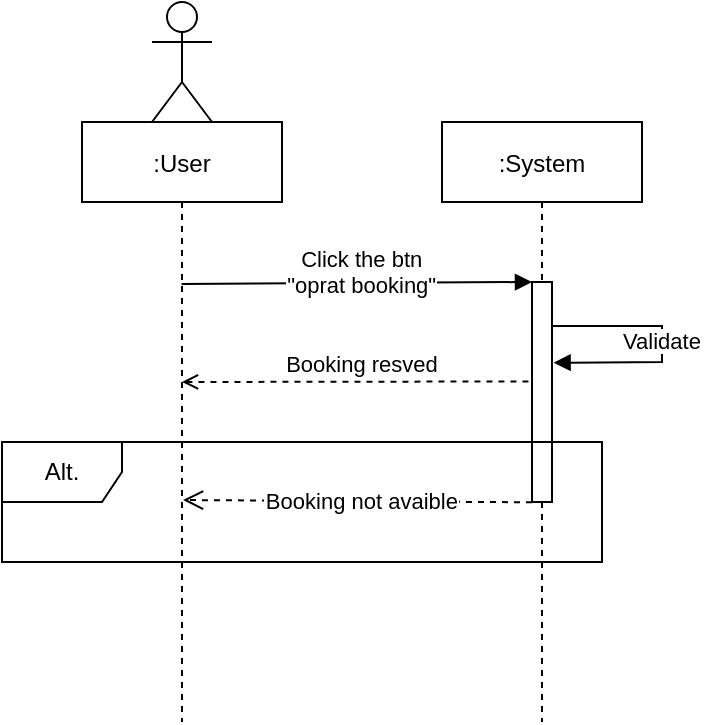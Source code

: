 <mxfile version="20.8.16" type="device"><diagram id="kgpKYQtTHZ0yAKxKKP6v" name="Page-1"><mxGraphModel dx="2765" dy="1607" grid="1" gridSize="10" guides="1" tooltips="1" connect="1" arrows="1" fold="1" page="1" pageScale="1" pageWidth="1169" pageHeight="827" math="0" shadow="0"><root><mxCell id="0"/><mxCell id="1" parent="0"/><mxCell id="Wqs8DyaRIm2Q_rTAryH2-8" value=":User" style="shape=umlLifeline;perimeter=lifelinePerimeter;container=1;collapsible=0;recursiveResize=0;rounded=0;shadow=0;strokeWidth=1;" parent="1" vertex="1"><mxGeometry x="460" y="280" width="100" height="300" as="geometry"/></mxCell><mxCell id="Wqs8DyaRIm2Q_rTAryH2-9" value=":System" style="shape=umlLifeline;perimeter=lifelinePerimeter;container=1;collapsible=0;recursiveResize=0;rounded=0;shadow=0;strokeWidth=1;" parent="1" vertex="1"><mxGeometry x="640" y="280" width="100" height="300" as="geometry"/></mxCell><mxCell id="Wqs8DyaRIm2Q_rTAryH2-10" value="" style="points=[];perimeter=orthogonalPerimeter;rounded=0;shadow=0;strokeWidth=1;" parent="Wqs8DyaRIm2Q_rTAryH2-9" vertex="1"><mxGeometry x="45" y="80" width="10" height="110" as="geometry"/></mxCell><mxCell id="Wqs8DyaRIm2Q_rTAryH2-11" value="Validate" style="verticalAlign=bottom;endArrow=block;entryX=1.08;entryY=0.367;shadow=0;strokeWidth=1;exitX=1;exitY=0.2;exitDx=0;exitDy=0;exitPerimeter=0;align=center;entryDx=0;entryDy=0;entryPerimeter=0;rounded=0;" parent="Wqs8DyaRIm2Q_rTAryH2-9" source="Wqs8DyaRIm2Q_rTAryH2-10" target="Wqs8DyaRIm2Q_rTAryH2-10" edge="1"><mxGeometry x="0.126" relative="1" as="geometry"><mxPoint x="70.0" y="101" as="sourcePoint"/><mxPoint x="245.2" y="100.0" as="targetPoint"/><mxPoint as="offset"/><Array as="points"><mxPoint x="110" y="102"/><mxPoint x="110" y="120"/></Array></mxGeometry></mxCell><mxCell id="Wqs8DyaRIm2Q_rTAryH2-12" value="Booking not avaible" style="verticalAlign=bottom;endArrow=open;dashed=1;endSize=8;exitX=-0.011;exitY=1.008;shadow=0;strokeWidth=1;exitDx=0;exitDy=0;exitPerimeter=0;entryX=0.504;entryY=0.498;entryDx=0;entryDy=0;entryPerimeter=0;" parent="Wqs8DyaRIm2Q_rTAryH2-9" edge="1"><mxGeometry x="-0.026" y="9" relative="1" as="geometry"><mxPoint x="-129.49" y="189" as="targetPoint"/><mxPoint x="45.0" y="190.16" as="sourcePoint"/><mxPoint as="offset"/></mxGeometry></mxCell><mxCell id="Wqs8DyaRIm2Q_rTAryH2-14" value="Click the btn&#10;&quot;oprat booking&quot;" style="verticalAlign=bottom;endArrow=block;entryX=0;entryY=0;shadow=0;strokeWidth=1;exitX=0.498;exitY=0.27;exitDx=0;exitDy=0;exitPerimeter=0;align=center;" parent="1" edge="1"><mxGeometry x="0.029" y="-10" relative="1" as="geometry"><mxPoint x="509.8" y="361" as="sourcePoint"/><mxPoint x="685" y="360" as="targetPoint"/><mxPoint as="offset"/></mxGeometry></mxCell><mxCell id="Wqs8DyaRIm2Q_rTAryH2-15" value="Booking resved" style="verticalAlign=bottom;endArrow=none;dashed=1;endSize=8;shadow=0;strokeWidth=1;endFill=0;startArrow=open;startFill=0;entryX=-0.022;entryY=0.452;entryDx=0;entryDy=0;entryPerimeter=0;" parent="1" target="Wqs8DyaRIm2Q_rTAryH2-10" edge="1"><mxGeometry x="0.029" relative="1" as="geometry"><mxPoint x="680" y="410" as="targetPoint"/><mxPoint x="510" y="410" as="sourcePoint"/><mxPoint as="offset"/></mxGeometry></mxCell><mxCell id="Wqs8DyaRIm2Q_rTAryH2-16" value="" style="shape=umlActor;verticalLabelPosition=bottom;verticalAlign=top;html=1;outlineConnect=0;" parent="1" vertex="1"><mxGeometry x="495" y="220" width="30" height="60" as="geometry"/></mxCell><mxCell id="Wqs8DyaRIm2Q_rTAryH2-17" value="Alt." style="shape=umlFrame;whiteSpace=wrap;html=1;" parent="1" vertex="1"><mxGeometry x="420" y="440" width="300" height="60" as="geometry"/></mxCell></root></mxGraphModel></diagram></mxfile>